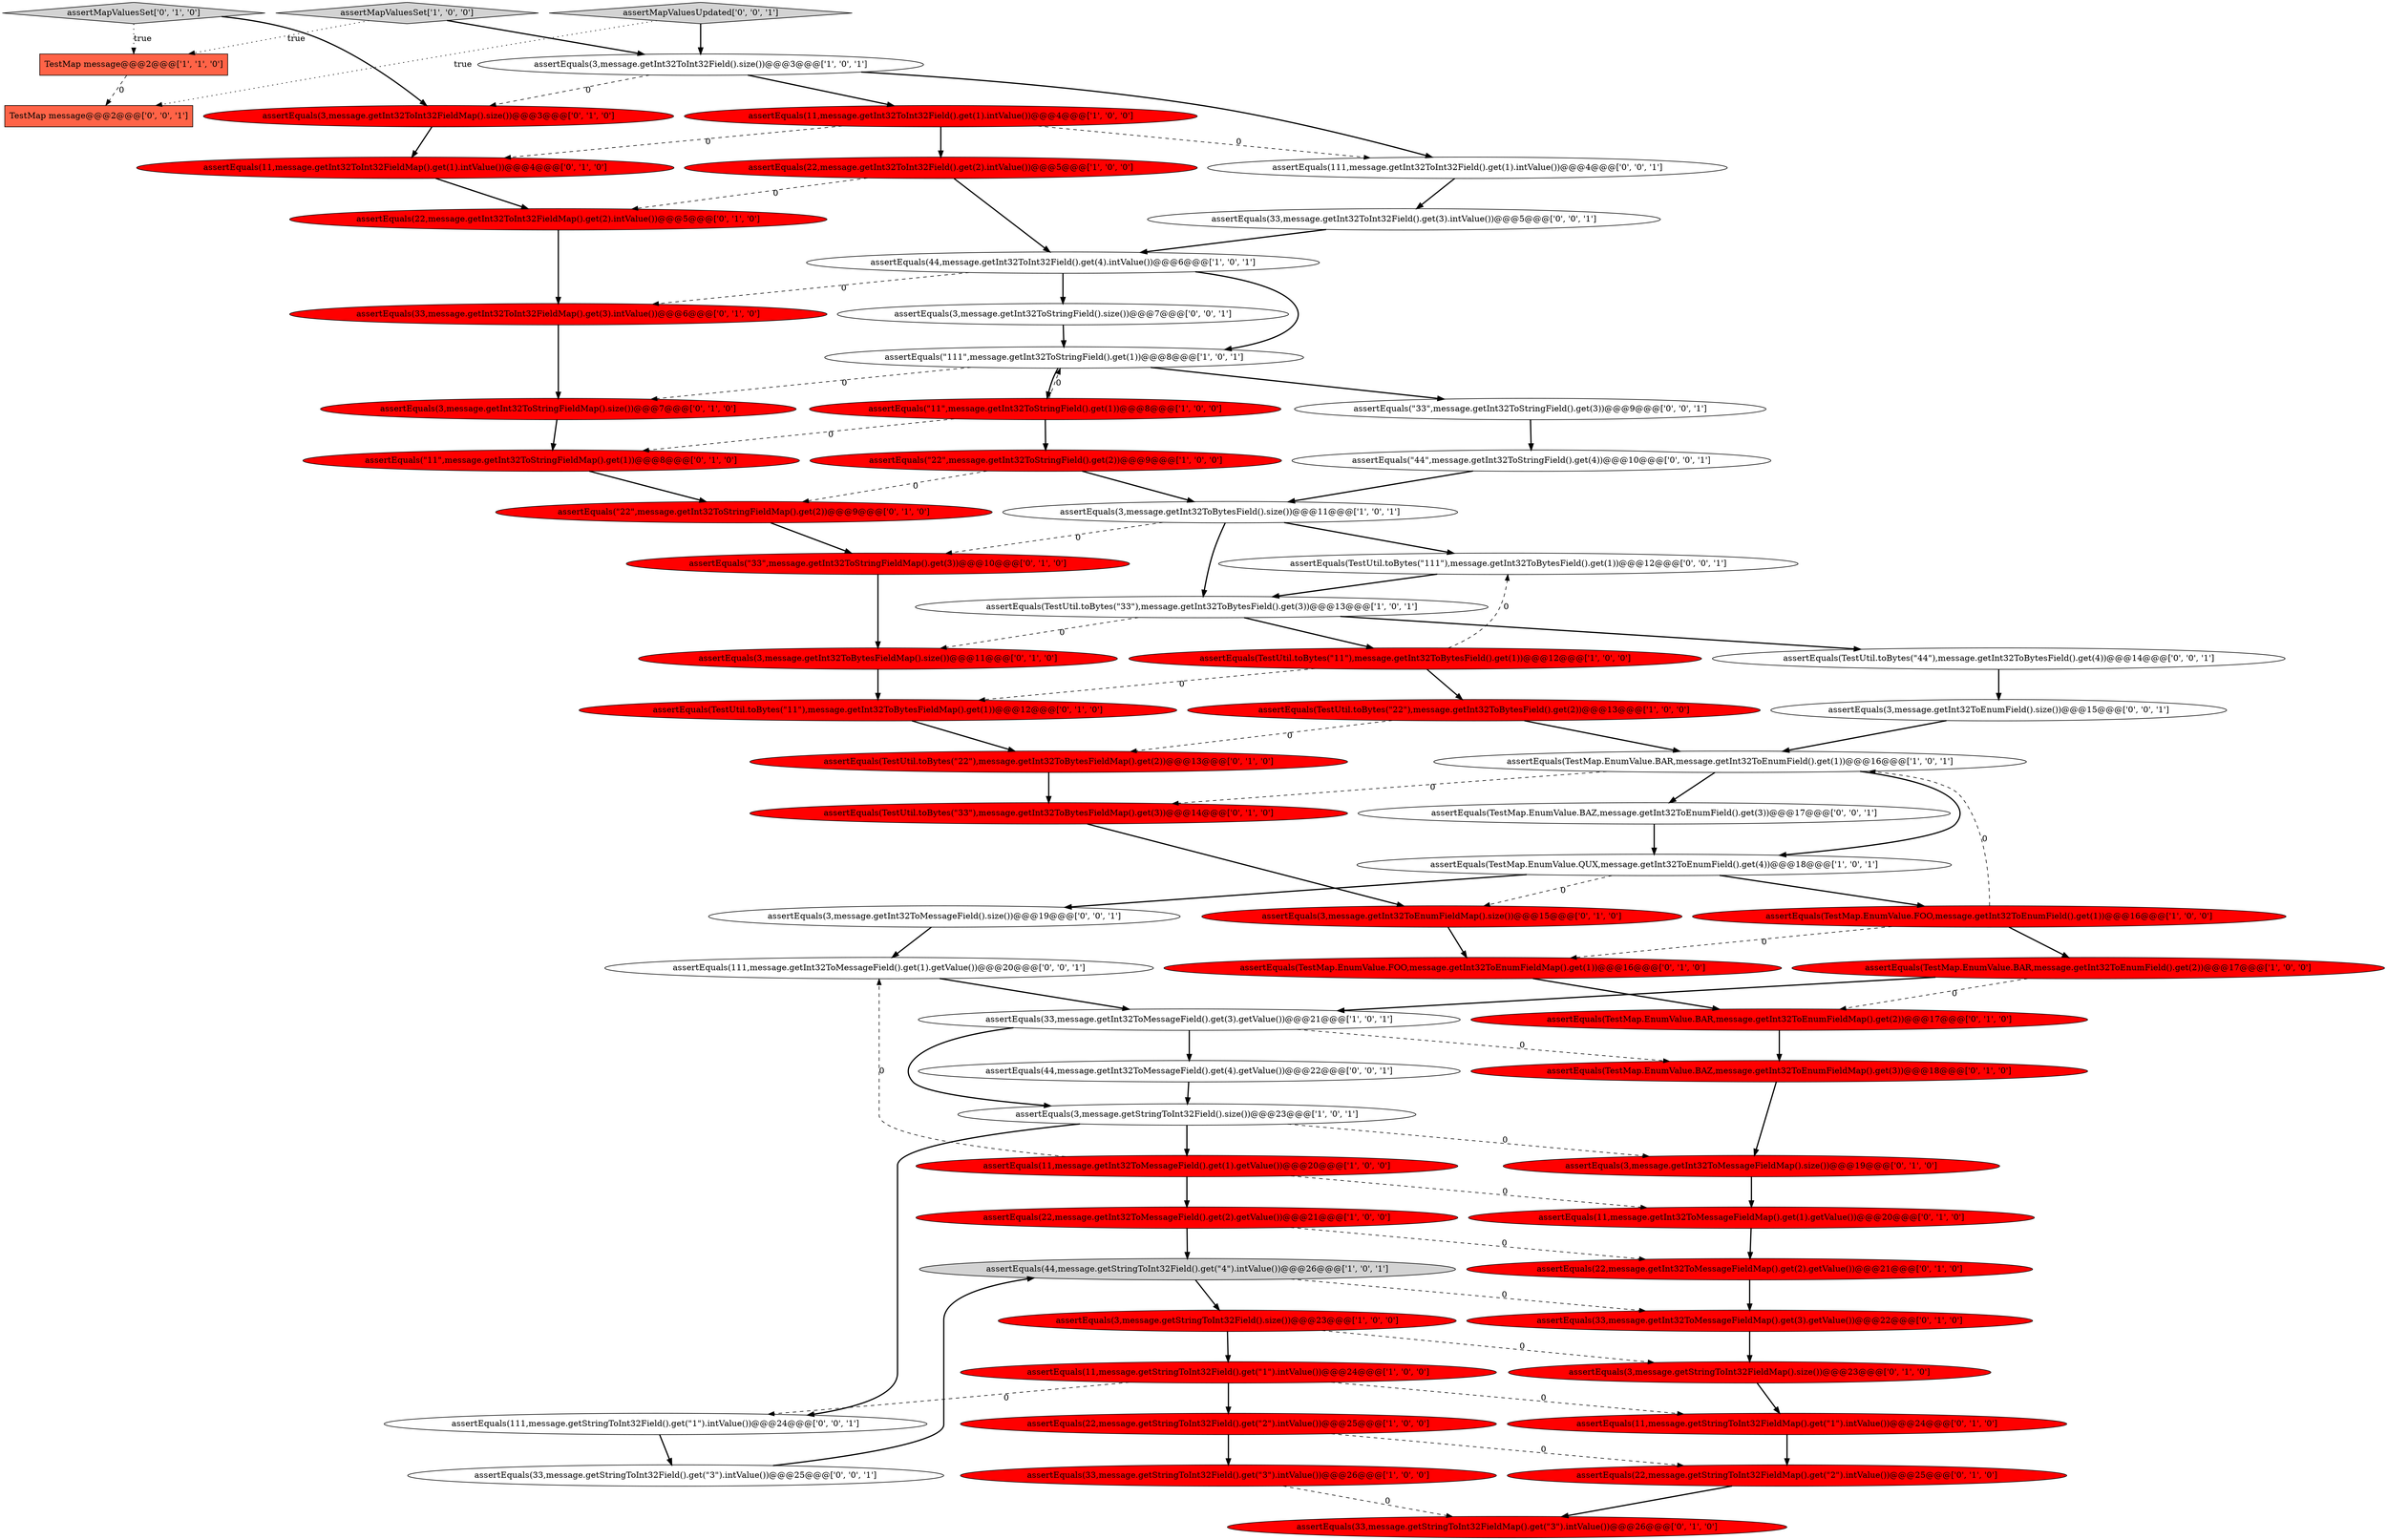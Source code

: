 digraph {
52 [style = filled, label = "assertEquals(3,message.getInt32ToStringField().size())@@@7@@@['0', '0', '1']", fillcolor = white, shape = ellipse image = "AAA0AAABBB3BBB"];
57 [style = filled, label = "assertEquals(33,message.getStringToInt32Field().get(\"3\").intValue())@@@25@@@['0', '0', '1']", fillcolor = white, shape = ellipse image = "AAA0AAABBB3BBB"];
34 [style = filled, label = "assertEquals(33,message.getInt32ToMessageFieldMap().get(3).getValue())@@@22@@@['0', '1', '0']", fillcolor = red, shape = ellipse image = "AAA1AAABBB2BBB"];
36 [style = filled, label = "assertEquals(3,message.getInt32ToInt32FieldMap().size())@@@3@@@['0', '1', '0']", fillcolor = red, shape = ellipse image = "AAA1AAABBB2BBB"];
8 [style = filled, label = "assertEquals(TestMap.EnumValue.BAR,message.getInt32ToEnumField().get(1))@@@16@@@['1', '0', '1']", fillcolor = white, shape = ellipse image = "AAA0AAABBB1BBB"];
49 [style = filled, label = "assertEquals(3,message.getStringToInt32FieldMap().size())@@@23@@@['0', '1', '0']", fillcolor = red, shape = ellipse image = "AAA1AAABBB2BBB"];
23 [style = filled, label = "assertEquals(33,message.getInt32ToMessageField().get(3).getValue())@@@21@@@['1', '0', '1']", fillcolor = white, shape = ellipse image = "AAA0AAABBB1BBB"];
41 [style = filled, label = "assertEquals(22,message.getInt32ToInt32FieldMap().get(2).intValue())@@@5@@@['0', '1', '0']", fillcolor = red, shape = ellipse image = "AAA1AAABBB2BBB"];
28 [style = filled, label = "assertMapValuesSet['0', '1', '0']", fillcolor = lightgray, shape = diamond image = "AAA0AAABBB2BBB"];
59 [style = filled, label = "assertMapValuesUpdated['0', '0', '1']", fillcolor = lightgray, shape = diamond image = "AAA0AAABBB3BBB"];
22 [style = filled, label = "assertEquals(TestMap.EnumValue.BAR,message.getInt32ToEnumField().get(2))@@@17@@@['1', '0', '0']", fillcolor = red, shape = ellipse image = "AAA1AAABBB1BBB"];
17 [style = filled, label = "assertEquals(TestUtil.toBytes(\"11\"),message.getInt32ToBytesField().get(1))@@@12@@@['1', '0', '0']", fillcolor = red, shape = ellipse image = "AAA1AAABBB1BBB"];
38 [style = filled, label = "assertEquals(TestMap.EnumValue.FOO,message.getInt32ToEnumFieldMap().get(1))@@@16@@@['0', '1', '0']", fillcolor = red, shape = ellipse image = "AAA1AAABBB2BBB"];
19 [style = filled, label = "assertEquals(44,message.getStringToInt32Field().get(\"4\").intValue())@@@26@@@['1', '0', '1']", fillcolor = lightgray, shape = ellipse image = "AAA0AAABBB1BBB"];
30 [style = filled, label = "assertEquals(33,message.getStringToInt32FieldMap().get(\"3\").intValue())@@@26@@@['0', '1', '0']", fillcolor = red, shape = ellipse image = "AAA1AAABBB2BBB"];
47 [style = filled, label = "assertEquals(TestMap.EnumValue.BAR,message.getInt32ToEnumFieldMap().get(2))@@@17@@@['0', '1', '0']", fillcolor = red, shape = ellipse image = "AAA1AAABBB2BBB"];
40 [style = filled, label = "assertEquals(\"22\",message.getInt32ToStringFieldMap().get(2))@@@9@@@['0', '1', '0']", fillcolor = red, shape = ellipse image = "AAA1AAABBB2BBB"];
11 [style = filled, label = "assertMapValuesSet['1', '0', '0']", fillcolor = lightgray, shape = diamond image = "AAA0AAABBB1BBB"];
6 [style = filled, label = "assertEquals(44,message.getInt32ToInt32Field().get(4).intValue())@@@6@@@['1', '0', '1']", fillcolor = white, shape = ellipse image = "AAA0AAABBB1BBB"];
61 [style = filled, label = "assertEquals(3,message.getInt32ToMessageField().size())@@@19@@@['0', '0', '1']", fillcolor = white, shape = ellipse image = "AAA0AAABBB3BBB"];
2 [style = filled, label = "assertEquals(11,message.getInt32ToMessageField().get(1).getValue())@@@20@@@['1', '0', '0']", fillcolor = red, shape = ellipse image = "AAA1AAABBB1BBB"];
12 [style = filled, label = "assertEquals(3,message.getInt32ToBytesField().size())@@@11@@@['1', '0', '1']", fillcolor = white, shape = ellipse image = "AAA0AAABBB1BBB"];
56 [style = filled, label = "assertEquals(3,message.getInt32ToEnumField().size())@@@15@@@['0', '0', '1']", fillcolor = white, shape = ellipse image = "AAA0AAABBB3BBB"];
37 [style = filled, label = "assertEquals(33,message.getInt32ToInt32FieldMap().get(3).intValue())@@@6@@@['0', '1', '0']", fillcolor = red, shape = ellipse image = "AAA1AAABBB2BBB"];
24 [style = filled, label = "assertEquals(TestMap.EnumValue.QUX,message.getInt32ToEnumField().get(4))@@@18@@@['1', '0', '1']", fillcolor = white, shape = ellipse image = "AAA0AAABBB1BBB"];
32 [style = filled, label = "assertEquals(TestMap.EnumValue.BAZ,message.getInt32ToEnumFieldMap().get(3))@@@18@@@['0', '1', '0']", fillcolor = red, shape = ellipse image = "AAA1AAABBB2BBB"];
0 [style = filled, label = "assertEquals(22,message.getInt32ToInt32Field().get(2).intValue())@@@5@@@['1', '0', '0']", fillcolor = red, shape = ellipse image = "AAA1AAABBB1BBB"];
3 [style = filled, label = "assertEquals(22,message.getStringToInt32Field().get(\"2\").intValue())@@@25@@@['1', '0', '0']", fillcolor = red, shape = ellipse image = "AAA1AAABBB1BBB"];
13 [style = filled, label = "assertEquals(\"22\",message.getInt32ToStringField().get(2))@@@9@@@['1', '0', '0']", fillcolor = red, shape = ellipse image = "AAA1AAABBB1BBB"];
42 [style = filled, label = "assertEquals(TestUtil.toBytes(\"11\"),message.getInt32ToBytesFieldMap().get(1))@@@12@@@['0', '1', '0']", fillcolor = red, shape = ellipse image = "AAA1AAABBB2BBB"];
54 [style = filled, label = "assertEquals(111,message.getInt32ToInt32Field().get(1).intValue())@@@4@@@['0', '0', '1']", fillcolor = white, shape = ellipse image = "AAA0AAABBB3BBB"];
1 [style = filled, label = "assertEquals(TestUtil.toBytes(\"22\"),message.getInt32ToBytesField().get(2))@@@13@@@['1', '0', '0']", fillcolor = red, shape = ellipse image = "AAA1AAABBB1BBB"];
4 [style = filled, label = "assertEquals(22,message.getInt32ToMessageField().get(2).getValue())@@@21@@@['1', '0', '0']", fillcolor = red, shape = ellipse image = "AAA1AAABBB1BBB"];
9 [style = filled, label = "assertEquals(\"111\",message.getInt32ToStringField().get(1))@@@8@@@['1', '0', '1']", fillcolor = white, shape = ellipse image = "AAA0AAABBB1BBB"];
58 [style = filled, label = "assertEquals(\"33\",message.getInt32ToStringField().get(3))@@@9@@@['0', '0', '1']", fillcolor = white, shape = ellipse image = "AAA0AAABBB3BBB"];
15 [style = filled, label = "assertEquals(33,message.getStringToInt32Field().get(\"3\").intValue())@@@26@@@['1', '0', '0']", fillcolor = red, shape = ellipse image = "AAA1AAABBB1BBB"];
60 [style = filled, label = "assertEquals(TestUtil.toBytes(\"111\"),message.getInt32ToBytesField().get(1))@@@12@@@['0', '0', '1']", fillcolor = white, shape = ellipse image = "AAA0AAABBB3BBB"];
27 [style = filled, label = "assertEquals(22,message.getInt32ToMessageFieldMap().get(2).getValue())@@@21@@@['0', '1', '0']", fillcolor = red, shape = ellipse image = "AAA1AAABBB2BBB"];
21 [style = filled, label = "assertEquals(TestUtil.toBytes(\"33\"),message.getInt32ToBytesField().get(3))@@@13@@@['1', '0', '1']", fillcolor = white, shape = ellipse image = "AAA0AAABBB1BBB"];
16 [style = filled, label = "assertEquals(TestMap.EnumValue.FOO,message.getInt32ToEnumField().get(1))@@@16@@@['1', '0', '0']", fillcolor = red, shape = ellipse image = "AAA1AAABBB1BBB"];
39 [style = filled, label = "assertEquals(22,message.getStringToInt32FieldMap().get(\"2\").intValue())@@@25@@@['0', '1', '0']", fillcolor = red, shape = ellipse image = "AAA1AAABBB2BBB"];
50 [style = filled, label = "assertEquals(11,message.getStringToInt32FieldMap().get(\"1\").intValue())@@@24@@@['0', '1', '0']", fillcolor = red, shape = ellipse image = "AAA1AAABBB2BBB"];
33 [style = filled, label = "assertEquals(3,message.getInt32ToBytesFieldMap().size())@@@11@@@['0', '1', '0']", fillcolor = red, shape = ellipse image = "AAA1AAABBB2BBB"];
45 [style = filled, label = "assertEquals(TestUtil.toBytes(\"22\"),message.getInt32ToBytesFieldMap().get(2))@@@13@@@['0', '1', '0']", fillcolor = red, shape = ellipse image = "AAA1AAABBB2BBB"];
26 [style = filled, label = "assertEquals(3,message.getInt32ToMessageFieldMap().size())@@@19@@@['0', '1', '0']", fillcolor = red, shape = ellipse image = "AAA1AAABBB2BBB"];
5 [style = filled, label = "assertEquals(3,message.getStringToInt32Field().size())@@@23@@@['1', '0', '0']", fillcolor = red, shape = ellipse image = "AAA1AAABBB1BBB"];
10 [style = filled, label = "assertEquals(\"11\",message.getInt32ToStringField().get(1))@@@8@@@['1', '0', '0']", fillcolor = red, shape = ellipse image = "AAA1AAABBB1BBB"];
20 [style = filled, label = "assertEquals(3,message.getStringToInt32Field().size())@@@23@@@['1', '0', '1']", fillcolor = white, shape = ellipse image = "AAA0AAABBB1BBB"];
18 [style = filled, label = "assertEquals(3,message.getInt32ToInt32Field().size())@@@3@@@['1', '0', '1']", fillcolor = white, shape = ellipse image = "AAA0AAABBB1BBB"];
64 [style = filled, label = "assertEquals(TestUtil.toBytes(\"44\"),message.getInt32ToBytesField().get(4))@@@14@@@['0', '0', '1']", fillcolor = white, shape = ellipse image = "AAA0AAABBB3BBB"];
43 [style = filled, label = "assertEquals(11,message.getInt32ToMessageFieldMap().get(1).getValue())@@@20@@@['0', '1', '0']", fillcolor = red, shape = ellipse image = "AAA1AAABBB2BBB"];
63 [style = filled, label = "assertEquals(TestMap.EnumValue.BAZ,message.getInt32ToEnumField().get(3))@@@17@@@['0', '0', '1']", fillcolor = white, shape = ellipse image = "AAA0AAABBB3BBB"];
44 [style = filled, label = "assertEquals(\"11\",message.getInt32ToStringFieldMap().get(1))@@@8@@@['0', '1', '0']", fillcolor = red, shape = ellipse image = "AAA1AAABBB2BBB"];
55 [style = filled, label = "assertEquals(111,message.getInt32ToMessageField().get(1).getValue())@@@20@@@['0', '0', '1']", fillcolor = white, shape = ellipse image = "AAA0AAABBB3BBB"];
46 [style = filled, label = "assertEquals(11,message.getInt32ToInt32FieldMap().get(1).intValue())@@@4@@@['0', '1', '0']", fillcolor = red, shape = ellipse image = "AAA1AAABBB2BBB"];
62 [style = filled, label = "assertEquals(44,message.getInt32ToMessageField().get(4).getValue())@@@22@@@['0', '0', '1']", fillcolor = white, shape = ellipse image = "AAA0AAABBB3BBB"];
53 [style = filled, label = "TestMap message@@@2@@@['0', '0', '1']", fillcolor = tomato, shape = box image = "AAA0AAABBB3BBB"];
14 [style = filled, label = "TestMap message@@@2@@@['1', '1', '0']", fillcolor = tomato, shape = box image = "AAA0AAABBB1BBB"];
31 [style = filled, label = "assertEquals(3,message.getInt32ToEnumFieldMap().size())@@@15@@@['0', '1', '0']", fillcolor = red, shape = ellipse image = "AAA1AAABBB2BBB"];
48 [style = filled, label = "assertEquals(3,message.getInt32ToStringFieldMap().size())@@@7@@@['0', '1', '0']", fillcolor = red, shape = ellipse image = "AAA1AAABBB2BBB"];
66 [style = filled, label = "assertEquals(111,message.getStringToInt32Field().get(\"1\").intValue())@@@24@@@['0', '0', '1']", fillcolor = white, shape = ellipse image = "AAA0AAABBB3BBB"];
7 [style = filled, label = "assertEquals(11,message.getStringToInt32Field().get(\"1\").intValue())@@@24@@@['1', '0', '0']", fillcolor = red, shape = ellipse image = "AAA1AAABBB1BBB"];
51 [style = filled, label = "assertEquals(\"44\",message.getInt32ToStringField().get(4))@@@10@@@['0', '0', '1']", fillcolor = white, shape = ellipse image = "AAA0AAABBB3BBB"];
25 [style = filled, label = "assertEquals(11,message.getInt32ToInt32Field().get(1).intValue())@@@4@@@['1', '0', '0']", fillcolor = red, shape = ellipse image = "AAA1AAABBB1BBB"];
65 [style = filled, label = "assertEquals(33,message.getInt32ToInt32Field().get(3).intValue())@@@5@@@['0', '0', '1']", fillcolor = white, shape = ellipse image = "AAA0AAABBB3BBB"];
35 [style = filled, label = "assertEquals(\"33\",message.getInt32ToStringFieldMap().get(3))@@@10@@@['0', '1', '0']", fillcolor = red, shape = ellipse image = "AAA1AAABBB2BBB"];
29 [style = filled, label = "assertEquals(TestUtil.toBytes(\"33\"),message.getInt32ToBytesFieldMap().get(3))@@@14@@@['0', '1', '0']", fillcolor = red, shape = ellipse image = "AAA1AAABBB2BBB"];
7->66 [style = dashed, label="0"];
12->35 [style = dashed, label="0"];
42->45 [style = bold, label=""];
8->63 [style = bold, label=""];
28->14 [style = dotted, label="true"];
9->10 [style = bold, label=""];
1->45 [style = dashed, label="0"];
54->65 [style = bold, label=""];
9->58 [style = bold, label=""];
23->32 [style = dashed, label="0"];
19->5 [style = bold, label=""];
19->34 [style = dashed, label="0"];
55->23 [style = bold, label=""];
33->42 [style = bold, label=""];
37->48 [style = bold, label=""];
56->8 [style = bold, label=""];
20->26 [style = dashed, label="0"];
23->62 [style = bold, label=""];
5->49 [style = dashed, label="0"];
28->36 [style = bold, label=""];
60->21 [style = bold, label=""];
12->21 [style = bold, label=""];
52->9 [style = bold, label=""];
3->39 [style = dashed, label="0"];
41->37 [style = bold, label=""];
4->19 [style = bold, label=""];
11->14 [style = dotted, label="true"];
15->30 [style = dashed, label="0"];
26->43 [style = bold, label=""];
48->44 [style = bold, label=""];
13->40 [style = dashed, label="0"];
6->37 [style = dashed, label="0"];
2->4 [style = bold, label=""];
22->23 [style = bold, label=""];
32->26 [style = bold, label=""];
45->29 [style = bold, label=""];
11->18 [style = bold, label=""];
46->41 [style = bold, label=""];
50->39 [style = bold, label=""];
65->6 [style = bold, label=""];
62->20 [style = bold, label=""];
2->43 [style = dashed, label="0"];
36->46 [style = bold, label=""];
61->55 [style = bold, label=""];
13->12 [style = bold, label=""];
0->41 [style = dashed, label="0"];
9->48 [style = dashed, label="0"];
58->51 [style = bold, label=""];
43->27 [style = bold, label=""];
18->25 [style = bold, label=""];
59->18 [style = bold, label=""];
38->47 [style = bold, label=""];
5->7 [style = bold, label=""];
66->57 [style = bold, label=""];
12->60 [style = bold, label=""];
8->24 [style = bold, label=""];
25->0 [style = bold, label=""];
24->61 [style = bold, label=""];
23->20 [style = bold, label=""];
1->8 [style = bold, label=""];
40->35 [style = bold, label=""];
17->1 [style = bold, label=""];
34->49 [style = bold, label=""];
51->12 [style = bold, label=""];
57->19 [style = bold, label=""];
4->27 [style = dashed, label="0"];
31->38 [style = bold, label=""];
21->64 [style = bold, label=""];
17->42 [style = dashed, label="0"];
2->55 [style = dashed, label="0"];
63->24 [style = bold, label=""];
49->50 [style = bold, label=""];
47->32 [style = bold, label=""];
27->34 [style = bold, label=""];
10->13 [style = bold, label=""];
18->36 [style = dashed, label="0"];
59->53 [style = dotted, label="true"];
25->46 [style = dashed, label="0"];
20->66 [style = bold, label=""];
8->29 [style = dashed, label="0"];
22->47 [style = dashed, label="0"];
16->38 [style = dashed, label="0"];
14->53 [style = dashed, label="0"];
25->54 [style = dashed, label="0"];
0->6 [style = bold, label=""];
29->31 [style = bold, label=""];
35->33 [style = bold, label=""];
44->40 [style = bold, label=""];
10->44 [style = dashed, label="0"];
3->15 [style = bold, label=""];
16->22 [style = bold, label=""];
6->52 [style = bold, label=""];
7->3 [style = bold, label=""];
20->2 [style = bold, label=""];
39->30 [style = bold, label=""];
10->9 [style = dashed, label="0"];
24->16 [style = bold, label=""];
64->56 [style = bold, label=""];
21->33 [style = dashed, label="0"];
24->31 [style = dashed, label="0"];
16->8 [style = dashed, label="0"];
7->50 [style = dashed, label="0"];
18->54 [style = bold, label=""];
6->9 [style = bold, label=""];
17->60 [style = dashed, label="0"];
21->17 [style = bold, label=""];
}
